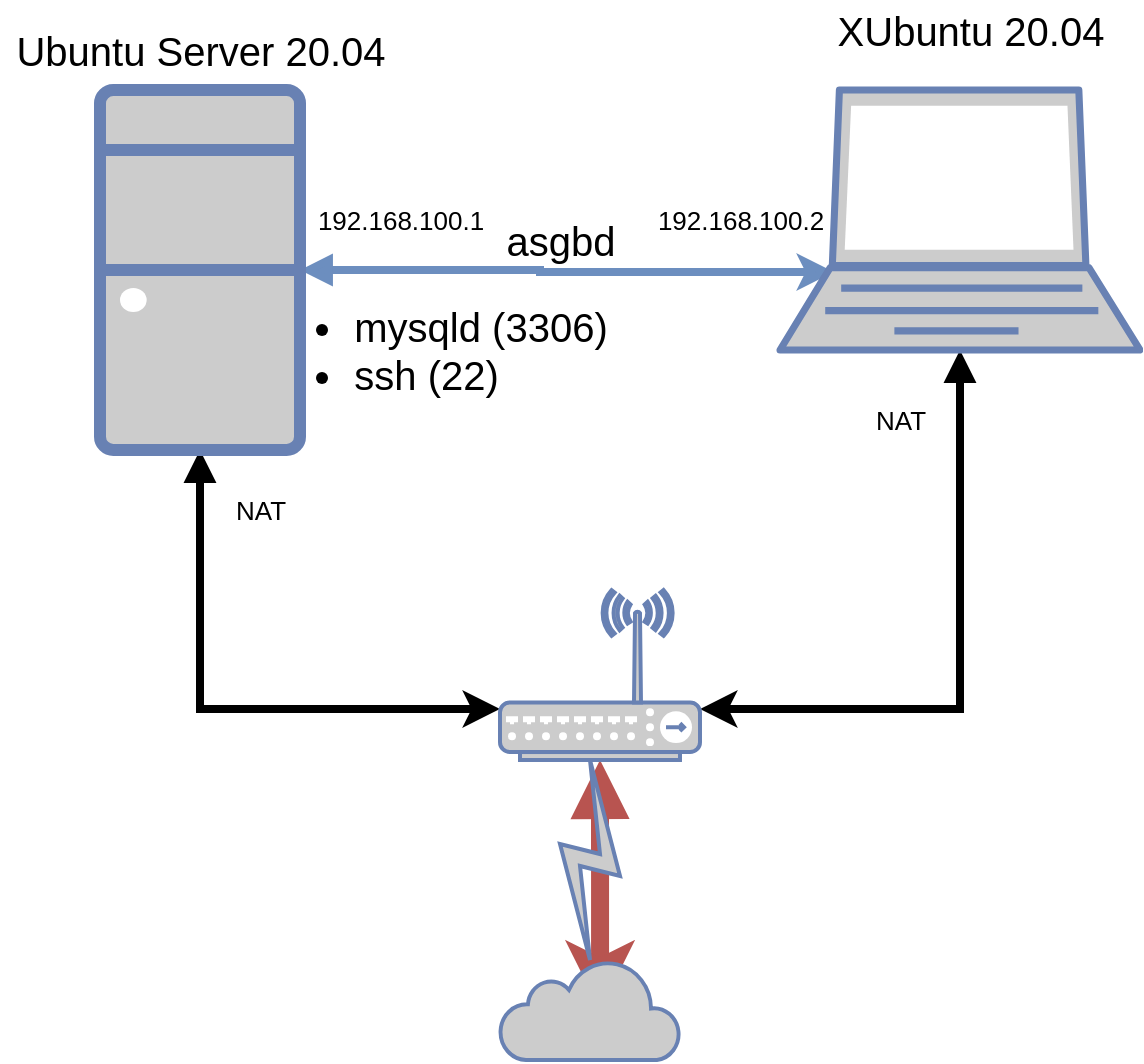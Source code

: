 <mxfile version="14.6.11" type="google"><diagram id="Y7qQKmljHw6SJJUfJIH_" name="Page-1"><mxGraphModel dx="946" dy="621" grid="1" gridSize="10" guides="1" tooltips="1" connect="1" arrows="1" fold="1" page="1" pageScale="1" pageWidth="827" pageHeight="1169" math="0" shadow="0"><root><mxCell id="0"/><mxCell id="1" parent="0"/><mxCell id="v6PcDaveZPrV5JX180YJ-6" style="edgeStyle=orthogonalEdgeStyle;rounded=0;orthogonalLoop=1;jettySize=auto;html=1;exitX=0.5;exitY=1;exitDx=0;exitDy=0;exitPerimeter=0;entryX=0;entryY=0.7;entryDx=0;entryDy=0;entryPerimeter=0;strokeWidth=4;startArrow=block;startFill=1;" edge="1" parent="1" source="v6PcDaveZPrV5JX180YJ-1" target="v6PcDaveZPrV5JX180YJ-4"><mxGeometry relative="1" as="geometry"/></mxCell><mxCell id="v6PcDaveZPrV5JX180YJ-8" style="edgeStyle=orthogonalEdgeStyle;rounded=0;orthogonalLoop=1;jettySize=auto;html=1;exitX=1;exitY=0.5;exitDx=0;exitDy=0;exitPerimeter=0;entryX=0.15;entryY=0.7;entryDx=0;entryDy=0;entryPerimeter=0;strokeWidth=4;startArrow=block;startFill=1;fillColor=#dae8fc;strokeColor=#6c8ebf;" edge="1" parent="1" source="v6PcDaveZPrV5JX180YJ-1" target="v6PcDaveZPrV5JX180YJ-3"><mxGeometry relative="1" as="geometry"/></mxCell><mxCell id="v6PcDaveZPrV5JX180YJ-11" value="asgbd" style="edgeLabel;html=1;align=center;verticalAlign=middle;resizable=0;points=[];fontSize=20;" vertex="1" connectable="0" parent="v6PcDaveZPrV5JX180YJ-8"><mxGeometry x="0.127" relative="1" as="geometry"><mxPoint x="-20" y="-16" as="offset"/></mxGeometry></mxCell><mxCell id="v6PcDaveZPrV5JX180YJ-1" value="" style="fontColor=#0066CC;verticalAlign=top;verticalLabelPosition=bottom;labelPosition=center;align=center;html=1;outlineConnect=0;fillColor=#CCCCCC;strokeColor=#6881B3;gradientColor=none;gradientDirection=north;strokeWidth=2;shape=mxgraph.networks.desktop_pc;" vertex="1" parent="1"><mxGeometry x="100" y="130" width="100" height="180" as="geometry"/></mxCell><mxCell id="v6PcDaveZPrV5JX180YJ-7" style="edgeStyle=orthogonalEdgeStyle;rounded=0;orthogonalLoop=1;jettySize=auto;html=1;entryX=1;entryY=0.7;entryDx=0;entryDy=0;entryPerimeter=0;exitX=0.5;exitY=1;exitDx=0;exitDy=0;exitPerimeter=0;strokeWidth=4;startArrow=block;startFill=1;" edge="1" parent="1" source="v6PcDaveZPrV5JX180YJ-3" target="v6PcDaveZPrV5JX180YJ-4"><mxGeometry relative="1" as="geometry"/></mxCell><mxCell id="v6PcDaveZPrV5JX180YJ-3" value="" style="fontColor=#0066CC;verticalAlign=top;verticalLabelPosition=bottom;labelPosition=center;align=center;html=1;outlineConnect=0;fillColor=#CCCCCC;strokeColor=#6881B3;gradientColor=none;gradientDirection=north;strokeWidth=2;shape=mxgraph.networks.laptop;" vertex="1" parent="1"><mxGeometry x="440" y="130" width="180" height="130" as="geometry"/></mxCell><mxCell id="v6PcDaveZPrV5JX180YJ-10" style="edgeStyle=orthogonalEdgeStyle;rounded=0;orthogonalLoop=1;jettySize=auto;html=1;exitX=0.5;exitY=1;exitDx=0;exitDy=0;exitPerimeter=0;entryX=0.556;entryY=0.5;entryDx=0;entryDy=0;entryPerimeter=0;strokeWidth=9;startArrow=block;startFill=1;fillColor=#f8cecc;strokeColor=#b85450;" edge="1" parent="1" source="v6PcDaveZPrV5JX180YJ-4" target="v6PcDaveZPrV5JX180YJ-5"><mxGeometry relative="1" as="geometry"/></mxCell><mxCell id="v6PcDaveZPrV5JX180YJ-4" value="" style="fontColor=#0066CC;verticalAlign=top;verticalLabelPosition=bottom;labelPosition=center;align=center;html=1;outlineConnect=0;fillColor=#CCCCCC;strokeColor=#6881B3;gradientColor=none;gradientDirection=north;strokeWidth=2;shape=mxgraph.networks.wireless_hub;" vertex="1" parent="1"><mxGeometry x="300" y="380" width="100" height="85" as="geometry"/></mxCell><mxCell id="v6PcDaveZPrV5JX180YJ-5" value="" style="html=1;outlineConnect=0;fillColor=#CCCCCC;strokeColor=#6881B3;gradientColor=none;gradientDirection=north;strokeWidth=2;shape=mxgraph.networks.cloud;fontColor=#ffffff;" vertex="1" parent="1"><mxGeometry x="300" y="565" width="90" height="50" as="geometry"/></mxCell><mxCell id="v6PcDaveZPrV5JX180YJ-9" value="" style="fontColor=#0066CC;verticalAlign=top;verticalLabelPosition=bottom;labelPosition=center;align=center;html=1;outlineConnect=0;fillColor=#CCCCCC;strokeColor=#6881B3;gradientColor=none;gradientDirection=north;strokeWidth=2;shape=mxgraph.networks.comm_link;" vertex="1" parent="1"><mxGeometry x="330" y="465" width="30" height="100" as="geometry"/></mxCell><mxCell id="v6PcDaveZPrV5JX180YJ-12" value="Ubuntu Server 20.04" style="text;html=1;align=center;verticalAlign=middle;resizable=0;points=[];autosize=1;strokeColor=none;fontSize=20;" vertex="1" parent="1"><mxGeometry x="50" y="95" width="200" height="30" as="geometry"/></mxCell><mxCell id="v6PcDaveZPrV5JX180YJ-13" value="XUbuntu 20.04" style="text;html=1;align=center;verticalAlign=middle;resizable=0;points=[];autosize=1;strokeColor=none;fontSize=20;" vertex="1" parent="1"><mxGeometry x="460" y="85" width="150" height="30" as="geometry"/></mxCell><mxCell id="v6PcDaveZPrV5JX180YJ-14" value="&lt;ul&gt;&lt;li&gt;mysqld (3306)&lt;/li&gt;&lt;li style=&quot;text-align: left&quot;&gt;ssh (22)&lt;/li&gt;&lt;/ul&gt;" style="text;html=1;align=center;verticalAlign=middle;resizable=0;points=[];autosize=1;strokeColor=none;fontSize=20;" vertex="1" parent="1"><mxGeometry x="180" y="215" width="180" height="90" as="geometry"/></mxCell><mxCell id="v6PcDaveZPrV5JX180YJ-15" value="192.168.100.1" style="text;html=1;align=center;verticalAlign=middle;resizable=0;points=[];autosize=1;strokeColor=none;fontSize=13;" vertex="1" parent="1"><mxGeometry x="200" y="185" width="100" height="20" as="geometry"/></mxCell><mxCell id="v6PcDaveZPrV5JX180YJ-16" value="192.168.100.2" style="text;html=1;align=center;verticalAlign=middle;resizable=0;points=[];autosize=1;strokeColor=none;fontSize=13;" vertex="1" parent="1"><mxGeometry x="370" y="185" width="100" height="20" as="geometry"/></mxCell><mxCell id="v6PcDaveZPrV5JX180YJ-17" value="NAT" style="text;html=1;align=center;verticalAlign=middle;resizable=0;points=[];autosize=1;strokeColor=none;fontSize=13;" vertex="1" parent="1"><mxGeometry x="160" y="330" width="40" height="20" as="geometry"/></mxCell><mxCell id="v6PcDaveZPrV5JX180YJ-18" value="NAT" style="text;html=1;align=center;verticalAlign=middle;resizable=0;points=[];autosize=1;strokeColor=none;fontSize=13;" vertex="1" parent="1"><mxGeometry x="480" y="285" width="40" height="20" as="geometry"/></mxCell></root></mxGraphModel></diagram></mxfile>